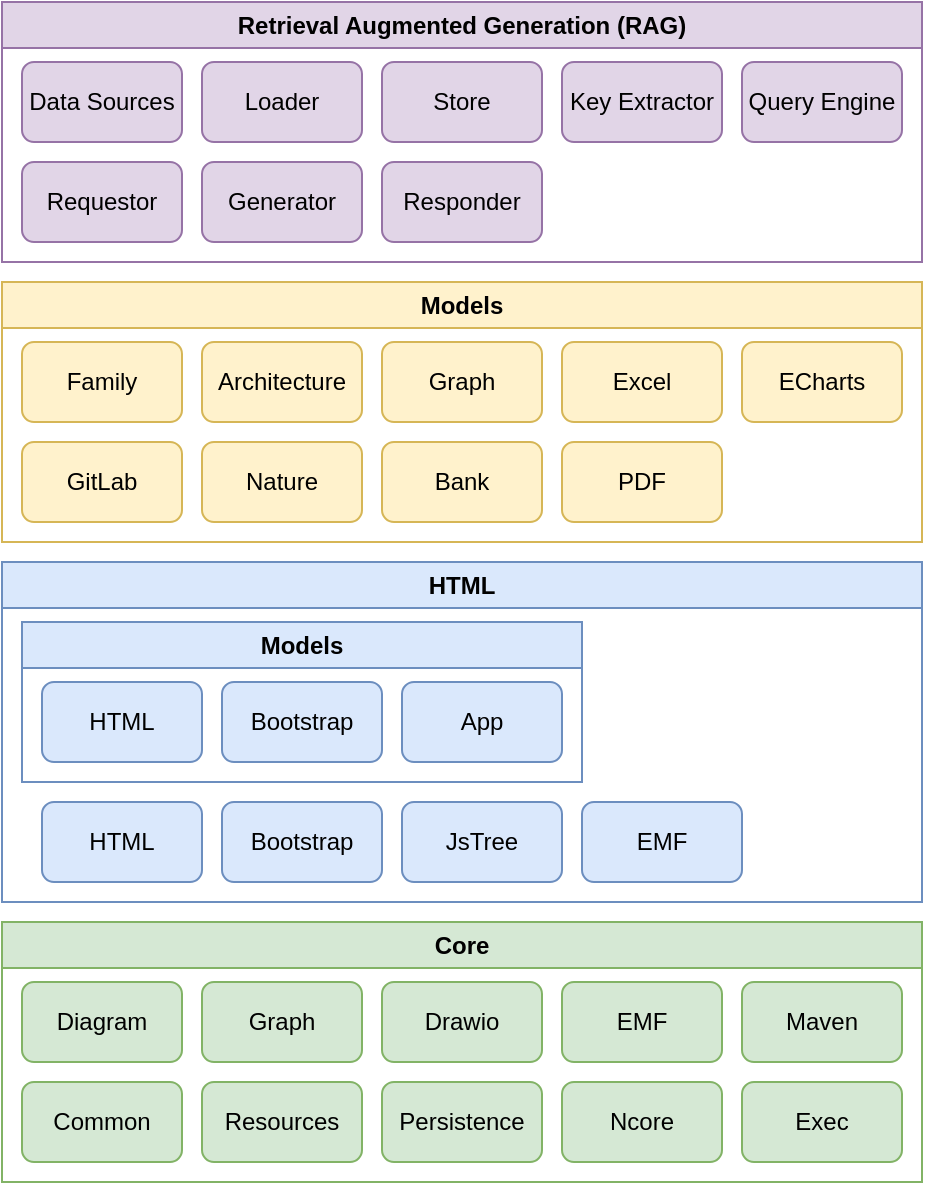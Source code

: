 <mxfile version="23.1.5" type="device">
  <diagram id="HQOKvbAvWCf9tJ4usP6P" name="Nasdanika">
    <mxGraphModel dx="1432" dy="3015" grid="1" gridSize="10" guides="1" tooltips="1" connect="1" arrows="1" fold="1" page="1" pageScale="1" pageWidth="850" pageHeight="1100" math="0" shadow="0">
      <root>
        <object label="" type="Action" page-element="true" feature-map="container:&#xa;  self: &#xa;    children:&#xa;      path: 1&#xa;" doc-ref="nasdanika.md" spec-ref="root-action.yml" id="0">
          <mxCell />
        </object>
        <object type="Action" feature-map="container:&#xa;  self: &#xa;    children:&#xa;      path: 1&#xa;" id="1">
          <mxCell parent="0" />
        </object>
        <object label="Core" placeholders="1" type="Action" feature-map="container:&#xa;  other: &#xa;    children:&#xa;      path: 1&#xa;" spec="location: %id%/index.html" base-uri="%id%/" doc-ref="readme.md" id="core">
          <mxCell style="swimlane;whiteSpace=wrap;html=1;collapsible=0;fillColor=#d5e8d4;strokeColor=#82b366;" parent="1" vertex="1">
            <mxGeometry x="100" y="280" width="460" height="130" as="geometry" />
          </mxCell>
        </object>
        <object label="Common" type="Action" placeholders="1" spec="location: %id%/index.html" feature-map="container:&#xa;  other: &#xa;    children:&#xa;      path: 1&#xa;      comparator: label&#xa;" base-uri="%id%/" doc-ref="readme.md" id="common">
          <mxCell style="rounded=1;whiteSpace=wrap;html=1;fillColor=#d5e8d4;strokeColor=#82b366;" parent="core" vertex="1">
            <mxGeometry x="10" y="80" width="80" height="40" as="geometry" />
          </mxCell>
        </object>
        <object label="Resources" type="Action" placeholders="1" spec="location: %id%/index.html" feature-map="container:&#xa;  other: &#xa;    children:&#xa;      path: 1&#xa;      comparator: label&#xa;" base-uri="%id%/" doc-ref="readme.md" id="resources">
          <mxCell style="rounded=1;whiteSpace=wrap;html=1;fillColor=#d5e8d4;strokeColor=#82b366;" parent="core" vertex="1">
            <mxGeometry x="100" y="80" width="80" height="40" as="geometry" />
          </mxCell>
        </object>
        <object label="Persistence" type="Action" placeholders="1" spec="location: %id%/index.html" feature-map="container:&#xa;  other: &#xa;    children:&#xa;      path: 1&#xa;      comparator: label&#xa;" base-uri="%id%/" doc-ref="readme.md" id="persistence">
          <mxCell style="rounded=1;whiteSpace=wrap;html=1;fillColor=#d5e8d4;strokeColor=#82b366;" parent="core" vertex="1">
            <mxGeometry x="190" y="80" width="80" height="40" as="geometry" />
          </mxCell>
        </object>
        <object label="Ncore" type="Action" placeholders="1" spec="location: %id%/index.html" feature-map="container:&#xa;  other: &#xa;    children:&#xa;      path: 1&#xa;      comparator: label&#xa;" base-uri="%id%/" doc-ref="readme.md" id="ncore">
          <mxCell style="rounded=1;whiteSpace=wrap;html=1;fillColor=#d5e8d4;strokeColor=#82b366;" parent="core" vertex="1">
            <mxGeometry x="280" y="80" width="80" height="40" as="geometry" />
          </mxCell>
        </object>
        <object label="Diagram" type="Action" placeholders="1" spec="location: %id%/index.html" feature-map="container:&#xa;  other: &#xa;    children:&#xa;      path: 1&#xa;      comparator: label&#xa;" base-uri="%id%/" doc-ref="readme.md" id="diagram">
          <mxCell style="rounded=1;whiteSpace=wrap;html=1;fillColor=#d5e8d4;strokeColor=#82b366;" parent="core" vertex="1">
            <mxGeometry x="10" y="30" width="80" height="40" as="geometry" />
          </mxCell>
        </object>
        <object label="Graph" type="Action" placeholders="1" spec="location: %id%/index.html" feature-map="container:&#xa;  other: &#xa;    children:&#xa;      path: 1&#xa;      comparator: label&#xa;" base-uri="%id%/" doc-ref="readme.md" id="graph">
          <mxCell style="rounded=1;whiteSpace=wrap;html=1;fillColor=#d5e8d4;strokeColor=#82b366;" parent="core" vertex="1">
            <mxGeometry x="100" y="30" width="80" height="40" as="geometry" />
          </mxCell>
        </object>
        <object label="Drawio" type="Action" placeholders="1" spec="location: %id%/index.html" feature-map="container:&#xa;  other: &#xa;    children:&#xa;      path: 1&#xa;      comparator: label&#xa;" base-uri="%id%/" doc-ref="readme.md" id="drawio">
          <mxCell style="rounded=1;whiteSpace=wrap;html=1;fillColor=#d5e8d4;strokeColor=#82b366;" parent="core" vertex="1">
            <mxGeometry x="190" y="30" width="80" height="40" as="geometry" />
          </mxCell>
        </object>
        <object label="EMF" type="Action" placeholders="1" spec="location: %id%/index.html" feature-map="container:&#xa;  other: &#xa;    children:&#xa;      path: 1&#xa;      comparator: label&#xa;" base-uri="%id%/" doc-ref="readme.md" id="emf">
          <mxCell style="rounded=1;whiteSpace=wrap;html=1;fillColor=#d5e8d4;strokeColor=#82b366;" parent="core" vertex="1">
            <mxGeometry x="280" y="30" width="80" height="40" as="geometry" />
          </mxCell>
        </object>
        <object label="Exec" type="Action" placeholders="1" spec="location: %id%/index.html" feature-map="container:&#xa;  other: &#xa;    children:&#xa;      path: 1&#xa;      comparator: label&#xa;" base-uri="%id%/" doc-ref="readme.md" id="exec">
          <mxCell style="rounded=1;whiteSpace=wrap;html=1;fillColor=#d5e8d4;strokeColor=#82b366;" parent="core" vertex="1">
            <mxGeometry x="370" y="80" width="80" height="40" as="geometry" />
          </mxCell>
        </object>
        <object label="Maven" type="Action" placeholders="1" spec="location: %id%/index.html" feature-map="container:&#xa;  other: &#xa;    children:&#xa;      path: 1&#xa;      comparator: label&#xa;" base-uri="%id%/" doc-ref="readme.md" id="maven">
          <mxCell style="rounded=1;whiteSpace=wrap;html=1;fillColor=#d5e8d4;strokeColor=#82b366;" parent="core" vertex="1">
            <mxGeometry x="370" y="30" width="80" height="40" as="geometry" />
          </mxCell>
        </object>
        <object label="HTML" placeholders="1" type="Action" feature-map="container:&#xa;  other: &#xa;    children:&#xa;      path: 1&#xa;" spec="location: %id%/index.html" base-uri="%id%/" doc-ref="readme.md" id="html">
          <mxCell style="swimlane;whiteSpace=wrap;html=1;collapsible=0;fillColor=#dae8fc;strokeColor=#6c8ebf;" parent="1" vertex="1">
            <mxGeometry x="100" y="100" width="460" height="170" as="geometry" />
          </mxCell>
        </object>
        <object label="HTML" type="Action" placeholders="1" spec="location: html/index.html" feature-map="container:&#xa;  other: &#xa;    children:&#xa;      path: 1&#xa;      comparator: label&#xa;" base-uri="html/" doc-ref="readme.md" id="1O0O-SB--TNPAReoqQZB-13">
          <mxCell style="rounded=1;whiteSpace=wrap;html=1;fillColor=#dae8fc;strokeColor=#6c8ebf;" parent="html" vertex="1">
            <mxGeometry x="20" y="120" width="80" height="40" as="geometry" />
          </mxCell>
        </object>
        <object label="Models" placeholders="1" type="Action" feature-map="container:&#xa;  other: &#xa;    children:&#xa;      path: 1&#xa;      comparator: label&#xa;" spec="location: %id%/index.html" base-uri="%id%/" doc-ref="readme.md" id="models">
          <mxCell style="swimlane;whiteSpace=wrap;html=1;collapsible=0;fillColor=#dae8fc;strokeColor=#6c8ebf;" parent="html" vertex="1">
            <mxGeometry x="10" y="30" width="280" height="80" as="geometry" />
          </mxCell>
        </object>
        <object label="HTML" type="Action" placeholders="1" spec="location: html/index.html" feature-map="container:&#xa;  other: &#xa;    children:&#xa;      path: 1&#xa;      comparator: label&#xa;" base-uri="html/" doc-ref="readme.md" id="html-model">
          <mxCell style="rounded=1;whiteSpace=wrap;html=1;fillColor=#dae8fc;strokeColor=#6c8ebf;" parent="models" vertex="1">
            <mxGeometry x="10" y="30" width="80" height="40" as="geometry" />
          </mxCell>
        </object>
        <object label="Bootstrap" type="Action" placeholders="1" spec="location: bootstrap/index.html" feature-map="container:&#xa;  other: &#xa;    children:&#xa;      path: 1&#xa;      comparator: label&#xa;" base-uri="bootstrap/" doc-ref="readme.md" id="1O0O-SB--TNPAReoqQZB-17">
          <mxCell style="rounded=1;whiteSpace=wrap;html=1;fillColor=#dae8fc;strokeColor=#6c8ebf;" parent="models" vertex="1">
            <mxGeometry x="100" y="30" width="80" height="40" as="geometry" />
          </mxCell>
        </object>
        <object label="App" type="Action" placeholders="1" spec="location: app/index.html" feature-map="container:&#xa;  other: &#xa;    children:&#xa;      path: 1&#xa;      comparator: label&#xa;" base-uri="app/" doc-ref="readme.md" id="1O0O-SB--TNPAReoqQZB-18">
          <mxCell style="rounded=1;whiteSpace=wrap;html=1;fillColor=#dae8fc;strokeColor=#6c8ebf;" parent="models" vertex="1">
            <mxGeometry x="190" y="30" width="80" height="40" as="geometry" />
          </mxCell>
        </object>
        <object label="JsTree" type="Action" placeholders="1" spec="location: jstree/index.html" feature-map="container:&#xa;  other: &#xa;    children:&#xa;      path: 1&#xa;      comparator: label&#xa;" base-uri="jstree/" doc-ref="readme.md" id="1O0O-SB--TNPAReoqQZB-20">
          <mxCell style="rounded=1;whiteSpace=wrap;html=1;fillColor=#dae8fc;strokeColor=#6c8ebf;" parent="html" vertex="1">
            <mxGeometry x="200" y="120" width="80" height="40" as="geometry" />
          </mxCell>
        </object>
        <object label="Bootstrap" type="Action" placeholders="1" spec="location: bootstrap/index.html" feature-map="container:&#xa;  other: &#xa;    children:&#xa;      path: 1&#xa;      comparator: label&#xa;" base-uri="bootstrap/" doc-ref="readme.md" id="1O0O-SB--TNPAReoqQZB-19">
          <mxCell style="rounded=1;whiteSpace=wrap;html=1;fillColor=#dae8fc;strokeColor=#6c8ebf;" parent="html" vertex="1">
            <mxGeometry x="110" y="120" width="80" height="40" as="geometry" />
          </mxCell>
        </object>
        <object label="EMF" type="Action" placeholders="1" spec="location: emf/index.html" feature-map="container:&#xa;  other: &#xa;    children:&#xa;      path: 1&#xa;      comparator: label&#xa;" base-uri="emf/" doc-ref="readme.md" id="1O0O-SB--TNPAReoqQZB-22">
          <mxCell style="rounded=1;whiteSpace=wrap;html=1;fillColor=#dae8fc;strokeColor=#6c8ebf;" parent="html" vertex="1">
            <mxGeometry x="290" y="120" width="80" height="40" as="geometry" />
          </mxCell>
        </object>
        <object label="Models" placeholders="1" type="Action" feature-map="container:&#xa;  self: &#xa;    children:&#xa;      path: 1&#xa;      comparator: label&#xa;" spec="location: %base-uri%index.html" base-uri="models/" doc-ref="readme.md" id="1O0O-SB--TNPAReoqQZB-23">
          <mxCell style="swimlane;whiteSpace=wrap;html=1;collapsible=0;fillColor=#fff2cc;strokeColor=#d6b656;" parent="1" vertex="1">
            <mxGeometry x="100" y="-40" width="460" height="130" as="geometry" />
          </mxCell>
        </object>
        <object label="GitLab" type="Action" placeholders="1" spec="location: %base-uri%index.html" base-uri="%id%/" doc-ref="readme.md" id="gitlab">
          <mxCell style="rounded=1;whiteSpace=wrap;html=1;fillColor=#fff2cc;strokeColor=#d6b656;" parent="1O0O-SB--TNPAReoqQZB-23" vertex="1">
            <mxGeometry x="10" y="80" width="80" height="40" as="geometry" />
          </mxCell>
        </object>
        <object label="Family" type="Action" placeholders="1" spec="location: %id%/index.html" base-uri="%id%/" doc-ref="readme.md" id="family">
          <mxCell style="rounded=1;whiteSpace=wrap;html=1;fillColor=#fff2cc;strokeColor=#d6b656;" parent="1O0O-SB--TNPAReoqQZB-23" vertex="1">
            <mxGeometry x="10" y="30" width="80" height="40" as="geometry" />
          </mxCell>
        </object>
        <object label="Architecture" type="Action" placeholders="1" spec="location: %base-uri%index.html" base-uri="%id%/" doc-ref="readme.md" id="architecture">
          <mxCell style="rounded=1;whiteSpace=wrap;html=1;fillColor=#fff2cc;strokeColor=#d6b656;" parent="1O0O-SB--TNPAReoqQZB-23" vertex="1">
            <mxGeometry x="100" y="30" width="80" height="40" as="geometry" />
          </mxCell>
        </object>
        <object label="Graph" type="Action" placeholders="1" spec="location: %base-uri%index.html" base-uri="graph/" doc-ref="readme.md" id="1O0O-SB--TNPAReoqQZB-30">
          <mxCell style="rounded=1;whiteSpace=wrap;html=1;fillColor=#fff2cc;strokeColor=#d6b656;" parent="1O0O-SB--TNPAReoqQZB-23" vertex="1">
            <mxGeometry x="190" y="30" width="80" height="40" as="geometry" />
          </mxCell>
        </object>
        <object label="Excel" type="Action" placeholders="1" spec="location: %base-uri%index.html" base-uri="%id%/" doc-ref="readme.md" id="excel">
          <mxCell style="rounded=1;whiteSpace=wrap;html=1;fillColor=#fff2cc;strokeColor=#d6b656;" parent="1O0O-SB--TNPAReoqQZB-23" vertex="1">
            <mxGeometry x="280" y="30" width="80" height="40" as="geometry" />
          </mxCell>
        </object>
        <object label="ECharts" type="Action" placeholders="1" spec="location: %base-uri%index.html" base-uri="%id%/" doc-ref="readme.md" id="echarts">
          <mxCell style="rounded=1;whiteSpace=wrap;html=1;fillColor=#fff2cc;strokeColor=#d6b656;" parent="1O0O-SB--TNPAReoqQZB-23" vertex="1">
            <mxGeometry x="370" y="30" width="80" height="40" as="geometry" />
          </mxCell>
        </object>
        <object label="Nature" type="Action" placeholders="1" spec="location: %base-uri%index.html" base-uri="%id%/" doc-ref="readme.md" id="nature">
          <mxCell style="rounded=1;whiteSpace=wrap;html=1;fillColor=#fff2cc;strokeColor=#d6b656;" parent="1O0O-SB--TNPAReoqQZB-23" vertex="1">
            <mxGeometry x="100" y="80" width="80" height="40" as="geometry" />
          </mxCell>
        </object>
        <object label="Bank" type="Action" placeholders="1" spec="location: %base-uri%index.html" base-uri="%id%/" doc-ref="readme.md" id="bank">
          <mxCell style="rounded=1;whiteSpace=wrap;html=1;fillColor=#fff2cc;strokeColor=#d6b656;" parent="1O0O-SB--TNPAReoqQZB-23" vertex="1">
            <mxGeometry x="190" y="80" width="80" height="40" as="geometry" />
          </mxCell>
        </object>
        <object label="PDF" type="Action" placeholders="1" spec="location: %base-uri%index.html" base-uri="%id%/" doc-ref="readme.md" id="pdf">
          <mxCell style="rounded=1;whiteSpace=wrap;html=1;fillColor=#fff2cc;strokeColor=#d6b656;" parent="1O0O-SB--TNPAReoqQZB-23" vertex="1">
            <mxGeometry x="280" y="80" width="80" height="40" as="geometry" />
          </mxCell>
        </object>
        <object label="Retrieval Augmented Generation (RAG)" placeholders="1" link="https://rag.nasdanika.org/" id="Kfxj3GkCVfem0rcadOE8-1">
          <mxCell style="swimlane;whiteSpace=wrap;html=1;collapsible=0;fillColor=#e1d5e7;strokeColor=#9673a6;" parent="1" vertex="1">
            <mxGeometry x="100" y="-180" width="460" height="130" as="geometry" />
          </mxCell>
        </object>
        <object label="Data Sources" placeholders="1" link="https://rag.nasdanika.org/r0/data-sources/index.html" id="Kfxj3GkCVfem0rcadOE8-9">
          <mxCell style="rounded=1;whiteSpace=wrap;html=1;fillColor=#e1d5e7;strokeColor=#9673a6;" parent="Kfxj3GkCVfem0rcadOE8-1" vertex="1">
            <mxGeometry x="10" y="30" width="80" height="40" as="geometry" />
          </mxCell>
        </object>
        <object label="Loader" placeholders="1" link="https://rag.nasdanika.org/r0/loader/index.html" id="Kfxj3GkCVfem0rcadOE8-10">
          <mxCell style="rounded=1;whiteSpace=wrap;html=1;fillColor=#e1d5e7;strokeColor=#9673a6;" parent="Kfxj3GkCVfem0rcadOE8-1" vertex="1">
            <mxGeometry x="100" y="30" width="80" height="40" as="geometry" />
          </mxCell>
        </object>
        <object label="Store" placeholders="1" link="https://rag.nasdanika.org/r0/store/index.html" id="Kfxj3GkCVfem0rcadOE8-11">
          <mxCell style="rounded=1;whiteSpace=wrap;html=1;fillColor=#e1d5e7;strokeColor=#9673a6;" parent="Kfxj3GkCVfem0rcadOE8-1" vertex="1">
            <mxGeometry x="190" y="30" width="80" height="40" as="geometry" />
          </mxCell>
        </object>
        <object label="Key Extractor" placeholders="1" link="https://rag.nasdanika.org/r0/key-extractor/index.html" id="Kfxj3GkCVfem0rcadOE8-12">
          <mxCell style="rounded=1;whiteSpace=wrap;html=1;fillColor=#e1d5e7;strokeColor=#9673a6;" parent="Kfxj3GkCVfem0rcadOE8-1" vertex="1">
            <mxGeometry x="280" y="30" width="80" height="40" as="geometry" />
          </mxCell>
        </object>
        <object label="Query Engine" placeholders="1" link="https://rag.nasdanika.org/r0/query-engine/index.html" id="Kfxj3GkCVfem0rcadOE8-13">
          <mxCell style="rounded=1;whiteSpace=wrap;html=1;fillColor=#e1d5e7;strokeColor=#9673a6;" parent="Kfxj3GkCVfem0rcadOE8-1" vertex="1">
            <mxGeometry x="370" y="30" width="80" height="40" as="geometry" />
          </mxCell>
        </object>
        <object label="Requestor" placeholders="1" link="https://rag.nasdanika.org/r0/requestor/index.html" id="Kfxj3GkCVfem0rcadOE8-14">
          <mxCell style="rounded=1;whiteSpace=wrap;html=1;fillColor=#e1d5e7;strokeColor=#9673a6;" parent="Kfxj3GkCVfem0rcadOE8-1" vertex="1">
            <mxGeometry x="10" y="80" width="80" height="40" as="geometry" />
          </mxCell>
        </object>
        <object label="Generator" placeholders="1" link="https://rag.nasdanika.org/r0/generator/index.html" id="Kfxj3GkCVfem0rcadOE8-15">
          <mxCell style="rounded=1;whiteSpace=wrap;html=1;fillColor=#e1d5e7;strokeColor=#9673a6;" parent="Kfxj3GkCVfem0rcadOE8-1" vertex="1">
            <mxGeometry x="100" y="80" width="80" height="40" as="geometry" />
          </mxCell>
        </object>
        <object label="Responder" placeholders="1" link="https://rag.nasdanika.org/r0/responder/index.html" id="Kfxj3GkCVfem0rcadOE8-16">
          <mxCell style="rounded=1;whiteSpace=wrap;html=1;fillColor=#e1d5e7;strokeColor=#9673a6;" parent="Kfxj3GkCVfem0rcadOE8-1" vertex="1">
            <mxGeometry x="190" y="80" width="80" height="40" as="geometry" />
          </mxCell>
        </object>
      </root>
    </mxGraphModel>
  </diagram>
</mxfile>
